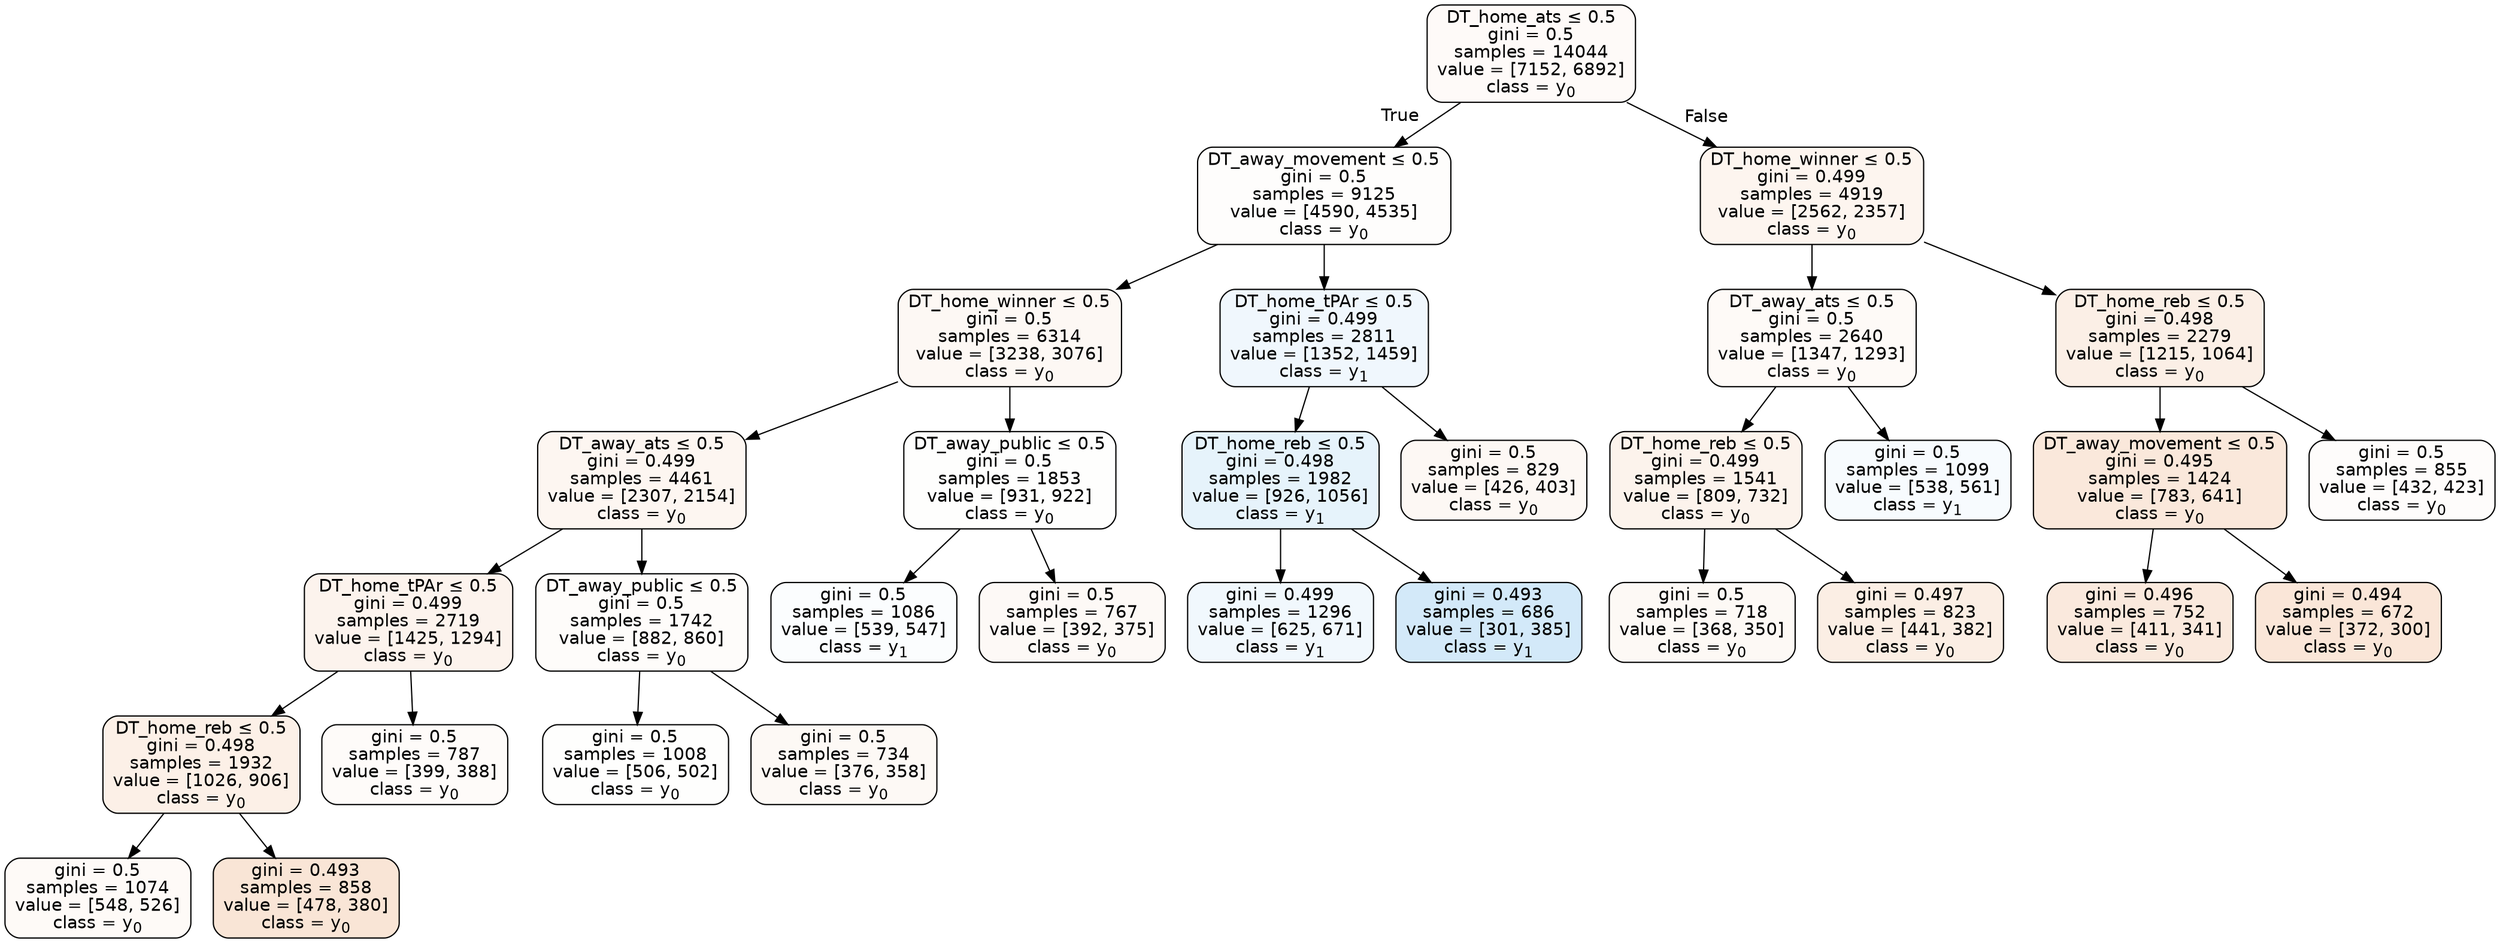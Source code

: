 digraph Tree {
node [shape=box, style="filled, rounded", color="black", fontname=helvetica] ;
edge [fontname=helvetica] ;
0 [label=<DT_home_ats &le; 0.5<br/>gini = 0.5<br/>samples = 14044<br/>value = [7152, 6892]<br/>class = y<SUB>0</SUB>>, fillcolor="#e5813909"] ;
1 [label=<DT_away_movement &le; 0.5<br/>gini = 0.5<br/>samples = 9125<br/>value = [4590, 4535]<br/>class = y<SUB>0</SUB>>, fillcolor="#e5813903"] ;
0 -> 1 [labeldistance=2.5, labelangle=45, headlabel="True"] ;
2 [label=<DT_home_winner &le; 0.5<br/>gini = 0.5<br/>samples = 6314<br/>value = [3238, 3076]<br/>class = y<SUB>0</SUB>>, fillcolor="#e581390d"] ;
1 -> 2 ;
3 [label=<DT_away_ats &le; 0.5<br/>gini = 0.499<br/>samples = 4461<br/>value = [2307, 2154]<br/>class = y<SUB>0</SUB>>, fillcolor="#e5813911"] ;
2 -> 3 ;
4 [label=<DT_home_tPAr &le; 0.5<br/>gini = 0.499<br/>samples = 2719<br/>value = [1425, 1294]<br/>class = y<SUB>0</SUB>>, fillcolor="#e5813917"] ;
3 -> 4 ;
5 [label=<DT_home_reb &le; 0.5<br/>gini = 0.498<br/>samples = 1932<br/>value = [1026, 906]<br/>class = y<SUB>0</SUB>>, fillcolor="#e581391e"] ;
4 -> 5 ;
6 [label=<gini = 0.5<br/>samples = 1074<br/>value = [548, 526]<br/>class = y<SUB>0</SUB>>, fillcolor="#e581390a"] ;
5 -> 6 ;
7 [label=<gini = 0.493<br/>samples = 858<br/>value = [478, 380]<br/>class = y<SUB>0</SUB>>, fillcolor="#e5813934"] ;
5 -> 7 ;
8 [label=<gini = 0.5<br/>samples = 787<br/>value = [399, 388]<br/>class = y<SUB>0</SUB>>, fillcolor="#e5813907"] ;
4 -> 8 ;
9 [label=<DT_away_public &le; 0.5<br/>gini = 0.5<br/>samples = 1742<br/>value = [882, 860]<br/>class = y<SUB>0</SUB>>, fillcolor="#e5813906"] ;
3 -> 9 ;
10 [label=<gini = 0.5<br/>samples = 1008<br/>value = [506, 502]<br/>class = y<SUB>0</SUB>>, fillcolor="#e5813902"] ;
9 -> 10 ;
11 [label=<gini = 0.5<br/>samples = 734<br/>value = [376, 358]<br/>class = y<SUB>0</SUB>>, fillcolor="#e581390c"] ;
9 -> 11 ;
12 [label=<DT_away_public &le; 0.5<br/>gini = 0.5<br/>samples = 1853<br/>value = [931, 922]<br/>class = y<SUB>0</SUB>>, fillcolor="#e5813902"] ;
2 -> 12 ;
13 [label=<gini = 0.5<br/>samples = 1086<br/>value = [539, 547]<br/>class = y<SUB>1</SUB>>, fillcolor="#399de504"] ;
12 -> 13 ;
14 [label=<gini = 0.5<br/>samples = 767<br/>value = [392, 375]<br/>class = y<SUB>0</SUB>>, fillcolor="#e581390b"] ;
12 -> 14 ;
15 [label=<DT_home_tPAr &le; 0.5<br/>gini = 0.499<br/>samples = 2811<br/>value = [1352, 1459]<br/>class = y<SUB>1</SUB>>, fillcolor="#399de513"] ;
1 -> 15 ;
16 [label=<DT_home_reb &le; 0.5<br/>gini = 0.498<br/>samples = 1982<br/>value = [926, 1056]<br/>class = y<SUB>1</SUB>>, fillcolor="#399de51f"] ;
15 -> 16 ;
17 [label=<gini = 0.499<br/>samples = 1296<br/>value = [625, 671]<br/>class = y<SUB>1</SUB>>, fillcolor="#399de511"] ;
16 -> 17 ;
18 [label=<gini = 0.493<br/>samples = 686<br/>value = [301, 385]<br/>class = y<SUB>1</SUB>>, fillcolor="#399de538"] ;
16 -> 18 ;
19 [label=<gini = 0.5<br/>samples = 829<br/>value = [426, 403]<br/>class = y<SUB>0</SUB>>, fillcolor="#e581390e"] ;
15 -> 19 ;
20 [label=<DT_home_winner &le; 0.5<br/>gini = 0.499<br/>samples = 4919<br/>value = [2562, 2357]<br/>class = y<SUB>0</SUB>>, fillcolor="#e5813914"] ;
0 -> 20 [labeldistance=2.5, labelangle=-45, headlabel="False"] ;
21 [label=<DT_away_ats &le; 0.5<br/>gini = 0.5<br/>samples = 2640<br/>value = [1347, 1293]<br/>class = y<SUB>0</SUB>>, fillcolor="#e581390a"] ;
20 -> 21 ;
22 [label=<DT_home_reb &le; 0.5<br/>gini = 0.499<br/>samples = 1541<br/>value = [809, 732]<br/>class = y<SUB>0</SUB>>, fillcolor="#e5813918"] ;
21 -> 22 ;
23 [label=<gini = 0.5<br/>samples = 718<br/>value = [368, 350]<br/>class = y<SUB>0</SUB>>, fillcolor="#e581390c"] ;
22 -> 23 ;
24 [label=<gini = 0.497<br/>samples = 823<br/>value = [441, 382]<br/>class = y<SUB>0</SUB>>, fillcolor="#e5813922"] ;
22 -> 24 ;
25 [label=<gini = 0.5<br/>samples = 1099<br/>value = [538, 561]<br/>class = y<SUB>1</SUB>>, fillcolor="#399de50a"] ;
21 -> 25 ;
26 [label=<DT_home_reb &le; 0.5<br/>gini = 0.498<br/>samples = 2279<br/>value = [1215, 1064]<br/>class = y<SUB>0</SUB>>, fillcolor="#e5813920"] ;
20 -> 26 ;
27 [label=<DT_away_movement &le; 0.5<br/>gini = 0.495<br/>samples = 1424<br/>value = [783, 641]<br/>class = y<SUB>0</SUB>>, fillcolor="#e581392e"] ;
26 -> 27 ;
28 [label=<gini = 0.496<br/>samples = 752<br/>value = [411, 341]<br/>class = y<SUB>0</SUB>>, fillcolor="#e581392b"] ;
27 -> 28 ;
29 [label=<gini = 0.494<br/>samples = 672<br/>value = [372, 300]<br/>class = y<SUB>0</SUB>>, fillcolor="#e5813931"] ;
27 -> 29 ;
30 [label=<gini = 0.5<br/>samples = 855<br/>value = [432, 423]<br/>class = y<SUB>0</SUB>>, fillcolor="#e5813905"] ;
26 -> 30 ;
}